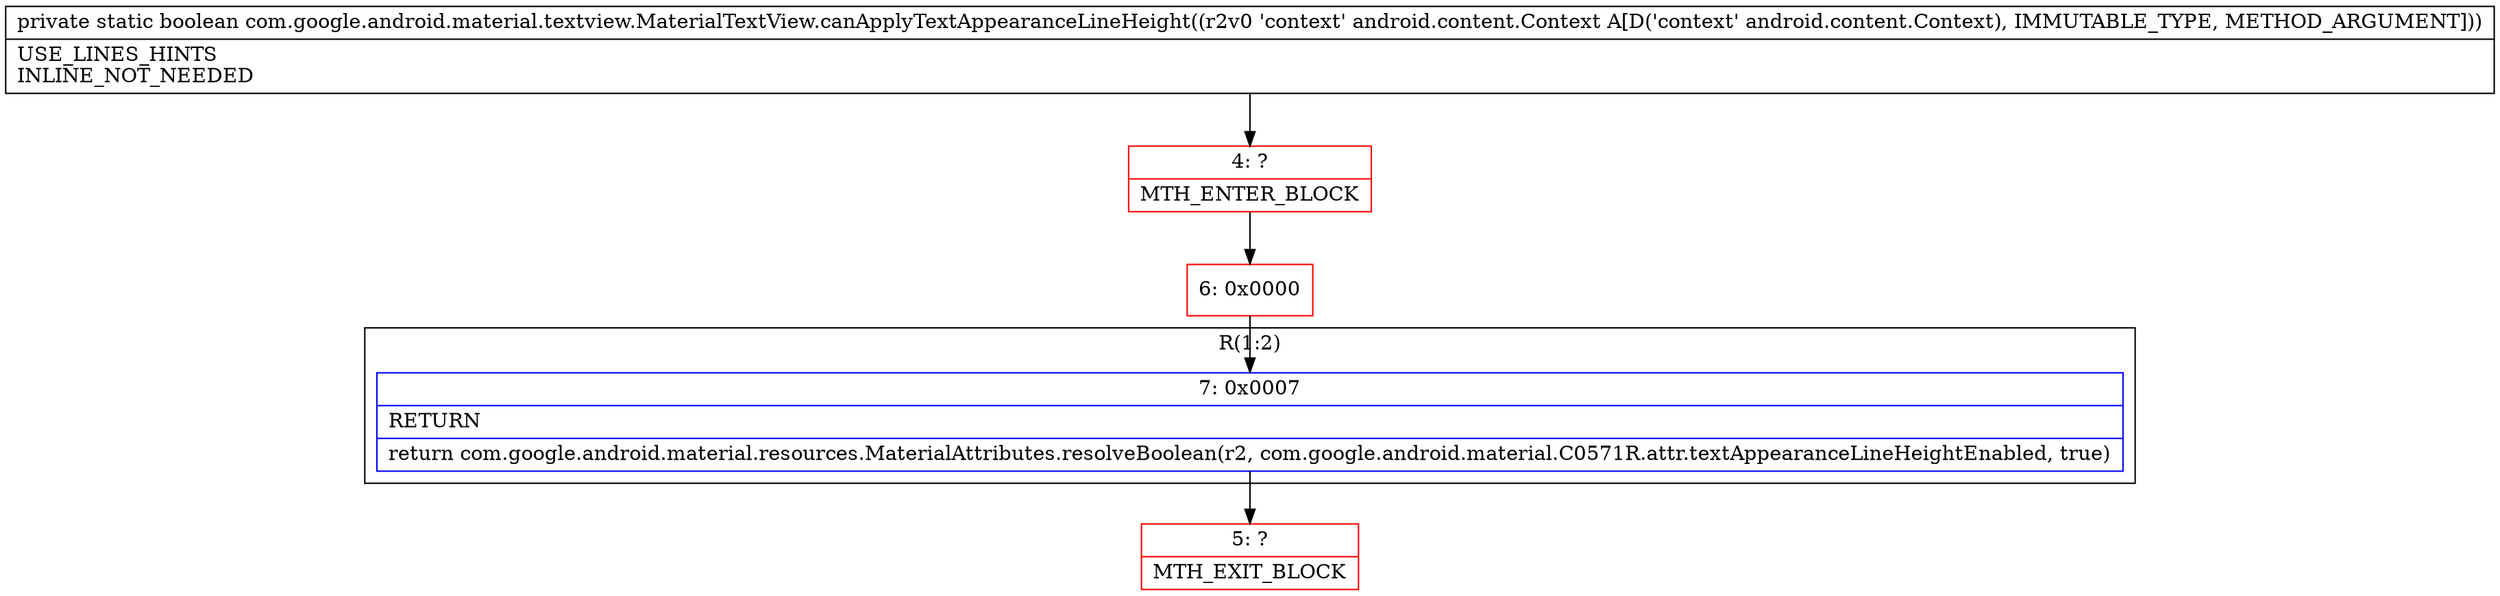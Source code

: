 digraph "CFG forcom.google.android.material.textview.MaterialTextView.canApplyTextAppearanceLineHeight(Landroid\/content\/Context;)Z" {
subgraph cluster_Region_20428699 {
label = "R(1:2)";
node [shape=record,color=blue];
Node_7 [shape=record,label="{7\:\ 0x0007|RETURN\l|return com.google.android.material.resources.MaterialAttributes.resolveBoolean(r2, com.google.android.material.C0571R.attr.textAppearanceLineHeightEnabled, true)\l}"];
}
Node_4 [shape=record,color=red,label="{4\:\ ?|MTH_ENTER_BLOCK\l}"];
Node_6 [shape=record,color=red,label="{6\:\ 0x0000}"];
Node_5 [shape=record,color=red,label="{5\:\ ?|MTH_EXIT_BLOCK\l}"];
MethodNode[shape=record,label="{private static boolean com.google.android.material.textview.MaterialTextView.canApplyTextAppearanceLineHeight((r2v0 'context' android.content.Context A[D('context' android.content.Context), IMMUTABLE_TYPE, METHOD_ARGUMENT]))  | USE_LINES_HINTS\lINLINE_NOT_NEEDED\l}"];
MethodNode -> Node_4;Node_7 -> Node_5;
Node_4 -> Node_6;
Node_6 -> Node_7;
}

